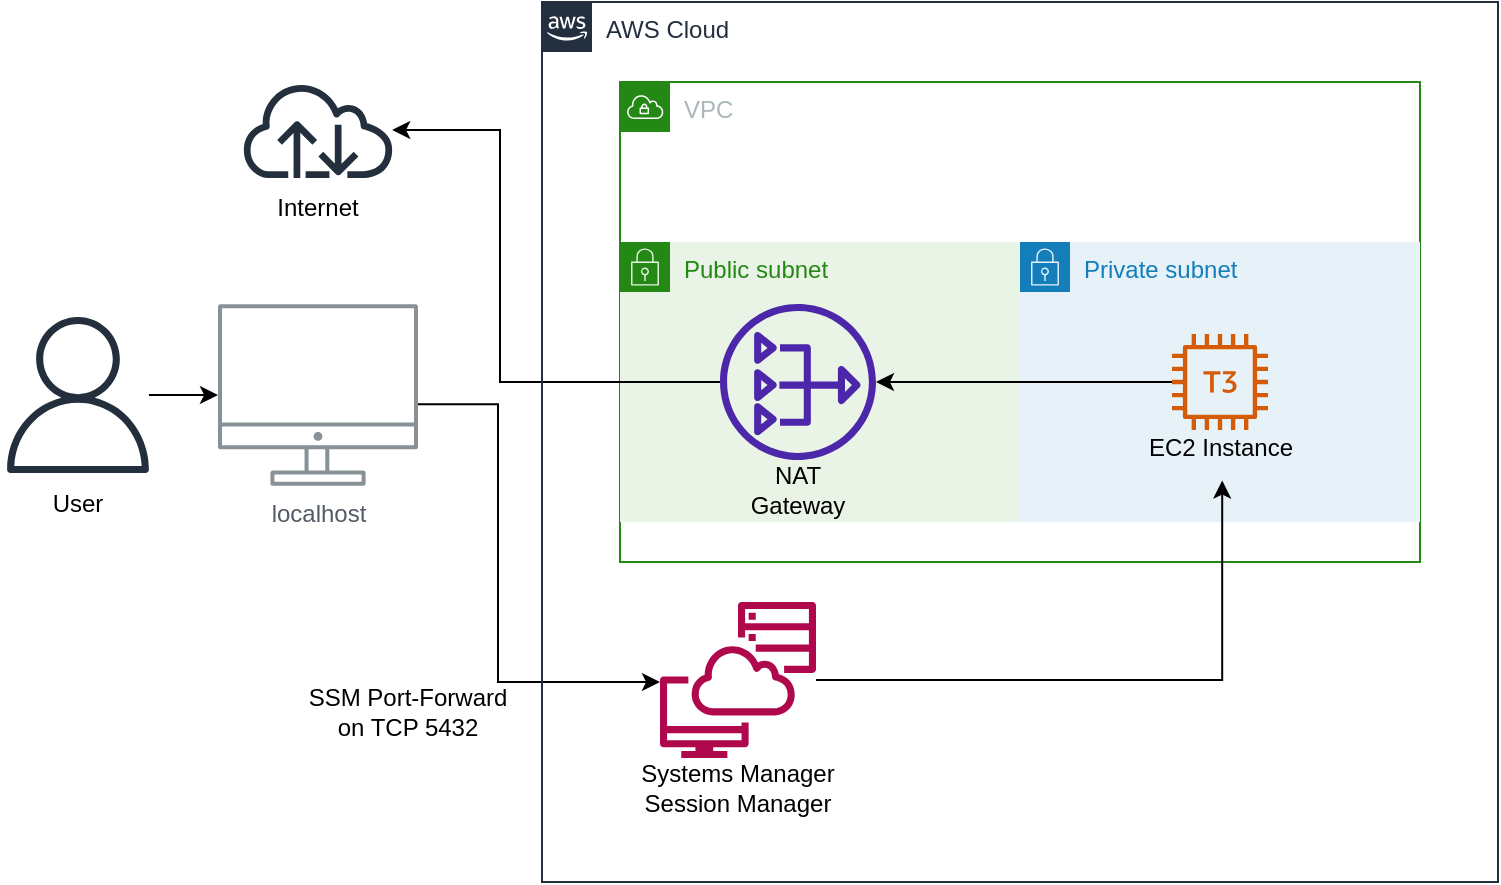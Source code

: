 <mxfile version="21.6.1" type="device" pages="3">
  <diagram name="1. Monolith" id="ujwyes27kH3TPvx7JVYl">
    <mxGraphModel dx="1083" dy="671" grid="1" gridSize="10" guides="1" tooltips="1" connect="1" arrows="1" fold="1" page="1" pageScale="1" pageWidth="850" pageHeight="1100" math="0" shadow="0">
      <root>
        <mxCell id="0" />
        <mxCell id="1" parent="0" />
        <mxCell id="nLFg0_syPzPLpPUf_lyZ-5" value="VPC" style="points=[[0,0],[0.25,0],[0.5,0],[0.75,0],[1,0],[1,0.25],[1,0.5],[1,0.75],[1,1],[0.75,1],[0.5,1],[0.25,1],[0,1],[0,0.75],[0,0.5],[0,0.25]];outlineConnect=0;gradientColor=none;html=1;whiteSpace=wrap;fontSize=12;fontStyle=0;container=1;pointerEvents=0;collapsible=0;recursiveResize=0;shape=mxgraph.aws4.group;grIcon=mxgraph.aws4.group_vpc;strokeColor=#248814;fillColor=none;verticalAlign=top;align=left;spacingLeft=30;fontColor=#AAB7B8;dashed=0;" vertex="1" parent="1">
          <mxGeometry x="321" y="40" width="400" height="240" as="geometry" />
        </mxCell>
        <mxCell id="nLFg0_syPzPLpPUf_lyZ-7" value="Public subnet" style="points=[[0,0],[0.25,0],[0.5,0],[0.75,0],[1,0],[1,0.25],[1,0.5],[1,0.75],[1,1],[0.75,1],[0.5,1],[0.25,1],[0,1],[0,0.75],[0,0.5],[0,0.25]];outlineConnect=0;gradientColor=none;html=1;whiteSpace=wrap;fontSize=12;fontStyle=0;container=1;pointerEvents=0;collapsible=0;recursiveResize=0;shape=mxgraph.aws4.group;grIcon=mxgraph.aws4.group_security_group;grStroke=0;strokeColor=#248814;fillColor=#E9F3E6;verticalAlign=top;align=left;spacingLeft=30;fontColor=#248814;dashed=0;" vertex="1" parent="nLFg0_syPzPLpPUf_lyZ-5">
          <mxGeometry y="80" width="200" height="140" as="geometry" />
        </mxCell>
        <mxCell id="nLFg0_syPzPLpPUf_lyZ-12" value="" style="sketch=0;outlineConnect=0;fontColor=#232F3E;gradientColor=none;fillColor=#4D27AA;strokeColor=none;dashed=0;verticalLabelPosition=bottom;verticalAlign=top;align=center;html=1;fontSize=12;fontStyle=0;aspect=fixed;pointerEvents=1;shape=mxgraph.aws4.nat_gateway;" vertex="1" parent="nLFg0_syPzPLpPUf_lyZ-7">
          <mxGeometry x="50" y="31" width="78" height="78" as="geometry" />
        </mxCell>
        <mxCell id="nLFg0_syPzPLpPUf_lyZ-17" value="NAT Gateway" style="text;html=1;strokeColor=none;fillColor=none;align=center;verticalAlign=middle;whiteSpace=wrap;rounded=0;" vertex="1" parent="nLFg0_syPzPLpPUf_lyZ-7">
          <mxGeometry x="59" y="109" width="60" height="30" as="geometry" />
        </mxCell>
        <mxCell id="nLFg0_syPzPLpPUf_lyZ-6" value="Private subnet" style="points=[[0,0],[0.25,0],[0.5,0],[0.75,0],[1,0],[1,0.25],[1,0.5],[1,0.75],[1,1],[0.75,1],[0.5,1],[0.25,1],[0,1],[0,0.75],[0,0.5],[0,0.25]];outlineConnect=0;gradientColor=none;html=1;whiteSpace=wrap;fontSize=12;fontStyle=0;container=1;pointerEvents=0;collapsible=0;recursiveResize=0;shape=mxgraph.aws4.group;grIcon=mxgraph.aws4.group_security_group;grStroke=0;strokeColor=#147EBA;fillColor=#E6F2F8;verticalAlign=top;align=left;spacingLeft=30;fontColor=#147EBA;dashed=0;" vertex="1" parent="1">
          <mxGeometry x="521" y="120" width="200" height="140" as="geometry" />
        </mxCell>
        <mxCell id="nLFg0_syPzPLpPUf_lyZ-2" value="" style="sketch=0;outlineConnect=0;fontColor=#232F3E;gradientColor=none;fillColor=#D45B07;strokeColor=none;dashed=0;verticalLabelPosition=bottom;verticalAlign=top;align=center;html=1;fontSize=12;fontStyle=0;aspect=fixed;pointerEvents=1;shape=mxgraph.aws4.t3_instance;" vertex="1" parent="nLFg0_syPzPLpPUf_lyZ-6">
          <mxGeometry x="76" y="46" width="48" height="48" as="geometry" />
        </mxCell>
        <mxCell id="nLFg0_syPzPLpPUf_lyZ-11" value="EC2 Instance" style="text;html=1;align=center;verticalAlign=middle;resizable=0;points=[];autosize=1;strokeColor=none;fillColor=none;" vertex="1" parent="nLFg0_syPzPLpPUf_lyZ-6">
          <mxGeometry x="50" y="88" width="100" height="30" as="geometry" />
        </mxCell>
        <mxCell id="nLFg0_syPzPLpPUf_lyZ-18" style="edgeStyle=orthogonalEdgeStyle;rounded=0;orthogonalLoop=1;jettySize=auto;html=1;" edge="1" parent="1" source="nLFg0_syPzPLpPUf_lyZ-2" target="nLFg0_syPzPLpPUf_lyZ-12">
          <mxGeometry relative="1" as="geometry" />
        </mxCell>
        <mxCell id="nLFg0_syPzPLpPUf_lyZ-24" style="edgeStyle=orthogonalEdgeStyle;rounded=0;orthogonalLoop=1;jettySize=auto;html=1;entryX=0.511;entryY=1.042;entryDx=0;entryDy=0;entryPerimeter=0;" edge="1" parent="1" source="nLFg0_syPzPLpPUf_lyZ-14" target="nLFg0_syPzPLpPUf_lyZ-11">
          <mxGeometry relative="1" as="geometry" />
        </mxCell>
        <mxCell id="nLFg0_syPzPLpPUf_lyZ-35" style="edgeStyle=orthogonalEdgeStyle;rounded=0;orthogonalLoop=1;jettySize=auto;html=1;" edge="1" parent="1" source="nLFg0_syPzPLpPUf_lyZ-27" target="nLFg0_syPzPLpPUf_lyZ-32">
          <mxGeometry relative="1" as="geometry" />
        </mxCell>
        <mxCell id="nLFg0_syPzPLpPUf_lyZ-27" value="" style="sketch=0;outlineConnect=0;fontColor=#232F3E;gradientColor=none;fillColor=#232F3D;strokeColor=none;dashed=0;verticalLabelPosition=bottom;verticalAlign=top;align=center;html=1;fontSize=12;fontStyle=0;aspect=fixed;pointerEvents=1;shape=mxgraph.aws4.user;" vertex="1" parent="1">
          <mxGeometry x="11" y="157.5" width="78" height="78" as="geometry" />
        </mxCell>
        <mxCell id="nLFg0_syPzPLpPUf_lyZ-28" value="" style="sketch=0;outlineConnect=0;fontColor=#232F3E;gradientColor=none;fillColor=#232F3D;strokeColor=none;dashed=0;verticalLabelPosition=bottom;verticalAlign=top;align=center;html=1;fontSize=12;fontStyle=0;aspect=fixed;pointerEvents=1;shape=mxgraph.aws4.internet;" vertex="1" parent="1">
          <mxGeometry x="131" y="40" width="78" height="48" as="geometry" />
        </mxCell>
        <mxCell id="nLFg0_syPzPLpPUf_lyZ-29" style="edgeStyle=orthogonalEdgeStyle;rounded=0;orthogonalLoop=1;jettySize=auto;html=1;" edge="1" parent="1" source="nLFg0_syPzPLpPUf_lyZ-12" target="nLFg0_syPzPLpPUf_lyZ-28">
          <mxGeometry relative="1" as="geometry">
            <Array as="points">
              <mxPoint x="261" y="190" />
              <mxPoint x="261" y="64" />
            </Array>
          </mxGeometry>
        </mxCell>
        <mxCell id="nLFg0_syPzPLpPUf_lyZ-30" value="Internet" style="text;html=1;strokeColor=none;fillColor=none;align=center;verticalAlign=middle;whiteSpace=wrap;rounded=0;" vertex="1" parent="1">
          <mxGeometry x="140" y="88" width="60" height="30" as="geometry" />
        </mxCell>
        <mxCell id="nLFg0_syPzPLpPUf_lyZ-36" style="edgeStyle=orthogonalEdgeStyle;rounded=0;orthogonalLoop=1;jettySize=auto;html=1;exitX=0.993;exitY=0.551;exitDx=0;exitDy=0;exitPerimeter=0;" edge="1" parent="1" source="nLFg0_syPzPLpPUf_lyZ-32" target="nLFg0_syPzPLpPUf_lyZ-14">
          <mxGeometry relative="1" as="geometry">
            <mxPoint x="260" y="241.937" as="sourcePoint" />
            <Array as="points">
              <mxPoint x="260" y="201" />
              <mxPoint x="260" y="340" />
            </Array>
          </mxGeometry>
        </mxCell>
        <mxCell id="nLFg0_syPzPLpPUf_lyZ-32" value="localhost" style="sketch=0;outlineConnect=0;gradientColor=none;fontColor=#545B64;strokeColor=none;fillColor=#879196;dashed=0;verticalLabelPosition=bottom;verticalAlign=top;align=center;html=1;fontSize=12;fontStyle=0;aspect=fixed;shape=mxgraph.aws4.illustration_desktop;pointerEvents=1" vertex="1" parent="1">
          <mxGeometry x="120" y="151" width="100" height="91" as="geometry" />
        </mxCell>
        <mxCell id="nLFg0_syPzPLpPUf_lyZ-34" value="AWS Cloud" style="points=[[0,0],[0.25,0],[0.5,0],[0.75,0],[1,0],[1,0.25],[1,0.5],[1,0.75],[1,1],[0.75,1],[0.5,1],[0.25,1],[0,1],[0,0.75],[0,0.5],[0,0.25]];outlineConnect=0;gradientColor=none;html=1;whiteSpace=wrap;fontSize=12;fontStyle=0;container=1;pointerEvents=0;collapsible=0;recursiveResize=0;shape=mxgraph.aws4.group;grIcon=mxgraph.aws4.group_aws_cloud_alt;strokeColor=#232F3E;fillColor=none;verticalAlign=top;align=left;spacingLeft=30;fontColor=#232F3E;dashed=0;" vertex="1" parent="1">
          <mxGeometry x="282" width="478" height="440" as="geometry" />
        </mxCell>
        <mxCell id="nLFg0_syPzPLpPUf_lyZ-23" value="" style="group" vertex="1" connectable="0" parent="nLFg0_syPzPLpPUf_lyZ-34">
          <mxGeometry x="38" y="300" width="120" height="108" as="geometry" />
        </mxCell>
        <mxCell id="nLFg0_syPzPLpPUf_lyZ-14" value="" style="sketch=0;outlineConnect=0;fontColor=#232F3E;gradientColor=none;fillColor=#B0084D;strokeColor=none;dashed=0;verticalLabelPosition=bottom;verticalAlign=top;align=center;html=1;fontSize=12;fontStyle=0;aspect=fixed;pointerEvents=1;shape=mxgraph.aws4.systems_manager_session_manager;" vertex="1" parent="nLFg0_syPzPLpPUf_lyZ-23">
          <mxGeometry x="21" width="78" height="78" as="geometry" />
        </mxCell>
        <mxCell id="nLFg0_syPzPLpPUf_lyZ-19" value="Systems Manager Session Manager" style="text;html=1;strokeColor=none;fillColor=none;align=center;verticalAlign=middle;whiteSpace=wrap;rounded=0;" vertex="1" parent="nLFg0_syPzPLpPUf_lyZ-23">
          <mxGeometry y="78" width="120" height="30" as="geometry" />
        </mxCell>
        <mxCell id="nLFg0_syPzPLpPUf_lyZ-37" value="SSM Port-Forward on TCP 5432" style="text;html=1;strokeColor=none;fillColor=none;align=center;verticalAlign=middle;whiteSpace=wrap;rounded=0;" vertex="1" parent="1">
          <mxGeometry x="160" y="340" width="110" height="30" as="geometry" />
        </mxCell>
        <mxCell id="nLFg0_syPzPLpPUf_lyZ-38" value="User" style="text;html=1;strokeColor=none;fillColor=none;align=center;verticalAlign=middle;whiteSpace=wrap;rounded=0;" vertex="1" parent="1">
          <mxGeometry x="20" y="235.5" width="60" height="30" as="geometry" />
        </mxCell>
      </root>
    </mxGraphModel>
  </diagram>
  <diagram name="2. Monolith with Microservice" id="vJlUGPePLG_iKdqfS1au">
    <mxGraphModel dx="1354" dy="839" grid="1" gridSize="10" guides="1" tooltips="1" connect="1" arrows="1" fold="1" page="1" pageScale="1" pageWidth="850" pageHeight="1100" math="0" shadow="0">
      <root>
        <mxCell id="VlIZHK-uOEIEAm_iSvw6-0" />
        <mxCell id="VlIZHK-uOEIEAm_iSvw6-1" parent="VlIZHK-uOEIEAm_iSvw6-0" />
        <mxCell id="VlIZHK-uOEIEAm_iSvw6-2" value="Private subnet" style="points=[[0,0],[0.25,0],[0.5,0],[0.75,0],[1,0],[1,0.25],[1,0.5],[1,0.75],[1,1],[0.75,1],[0.5,1],[0.25,1],[0,1],[0,0.75],[0,0.5],[0,0.25]];outlineConnect=0;gradientColor=none;html=1;whiteSpace=wrap;fontSize=12;fontStyle=0;container=1;pointerEvents=0;collapsible=0;recursiveResize=0;shape=mxgraph.aws4.group;grIcon=mxgraph.aws4.group_security_group;grStroke=0;strokeColor=#147EBA;fillColor=#E6F2F8;verticalAlign=top;align=left;spacingLeft=30;fontColor=#147EBA;dashed=0;" vertex="1" parent="VlIZHK-uOEIEAm_iSvw6-1">
          <mxGeometry x="521" y="120" width="219" height="140" as="geometry" />
        </mxCell>
        <mxCell id="VlIZHK-uOEIEAm_iSvw6-3" style="edgeStyle=orthogonalEdgeStyle;rounded=0;orthogonalLoop=1;jettySize=auto;html=1;" edge="1" parent="VlIZHK-uOEIEAm_iSvw6-1" source="VlIZHK-uOEIEAm_iSvw6-4" target="VlIZHK-uOEIEAm_iSvw6-10">
          <mxGeometry relative="1" as="geometry" />
        </mxCell>
        <mxCell id="VlIZHK-uOEIEAm_iSvw6-4" value="" style="sketch=0;outlineConnect=0;fontColor=#232F3E;gradientColor=none;fillColor=#232F3D;strokeColor=none;dashed=0;verticalLabelPosition=bottom;verticalAlign=top;align=center;html=1;fontSize=12;fontStyle=0;aspect=fixed;pointerEvents=1;shape=mxgraph.aws4.user;" vertex="1" parent="VlIZHK-uOEIEAm_iSvw6-1">
          <mxGeometry x="11" y="157.5" width="78" height="78" as="geometry" />
        </mxCell>
        <mxCell id="VlIZHK-uOEIEAm_iSvw6-5" value="" style="sketch=0;outlineConnect=0;fontColor=#232F3E;gradientColor=none;fillColor=#232F3D;strokeColor=none;dashed=0;verticalLabelPosition=bottom;verticalAlign=top;align=center;html=1;fontSize=12;fontStyle=0;aspect=fixed;pointerEvents=1;shape=mxgraph.aws4.internet;" vertex="1" parent="VlIZHK-uOEIEAm_iSvw6-1">
          <mxGeometry x="131" y="40" width="78" height="48" as="geometry" />
        </mxCell>
        <mxCell id="VlIZHK-uOEIEAm_iSvw6-6" style="edgeStyle=orthogonalEdgeStyle;rounded=0;orthogonalLoop=1;jettySize=auto;html=1;" edge="1" parent="VlIZHK-uOEIEAm_iSvw6-1" source="VlIZHK-uOEIEAm_iSvw6-35" target="VlIZHK-uOEIEAm_iSvw6-5">
          <mxGeometry relative="1" as="geometry">
            <Array as="points">
              <mxPoint x="261" y="190" />
              <mxPoint x="261" y="64" />
            </Array>
          </mxGeometry>
        </mxCell>
        <mxCell id="VlIZHK-uOEIEAm_iSvw6-7" value="Internet" style="text;html=1;strokeColor=none;fillColor=none;align=center;verticalAlign=middle;whiteSpace=wrap;rounded=0;" vertex="1" parent="VlIZHK-uOEIEAm_iSvw6-1">
          <mxGeometry x="140" y="88" width="60" height="30" as="geometry" />
        </mxCell>
        <mxCell id="VlIZHK-uOEIEAm_iSvw6-8" style="edgeStyle=orthogonalEdgeStyle;rounded=0;orthogonalLoop=1;jettySize=auto;html=1;exitX=0.993;exitY=0.551;exitDx=0;exitDy=0;exitPerimeter=0;" edge="1" parent="VlIZHK-uOEIEAm_iSvw6-1" source="VlIZHK-uOEIEAm_iSvw6-10" target="VlIZHK-uOEIEAm_iSvw6-13">
          <mxGeometry relative="1" as="geometry">
            <mxPoint x="260" y="241.937" as="sourcePoint" />
            <Array as="points">
              <mxPoint x="260" y="201" />
              <mxPoint x="260" y="340" />
            </Array>
          </mxGeometry>
        </mxCell>
        <mxCell id="VlIZHK-uOEIEAm_iSvw6-9" style="edgeStyle=orthogonalEdgeStyle;rounded=0;orthogonalLoop=1;jettySize=auto;html=1;" edge="1" parent="VlIZHK-uOEIEAm_iSvw6-1" source="VlIZHK-uOEIEAm_iSvw6-10" target="VlIZHK-uOEIEAm_iSvw6-22">
          <mxGeometry relative="1" as="geometry">
            <mxPoint x="341" y="509" as="targetPoint" />
            <Array as="points">
              <mxPoint x="140" y="509" />
            </Array>
          </mxGeometry>
        </mxCell>
        <mxCell id="VlIZHK-uOEIEAm_iSvw6-10" value="localhost" style="sketch=0;outlineConnect=0;gradientColor=none;fontColor=#545B64;strokeColor=none;fillColor=#879196;dashed=0;verticalLabelPosition=bottom;verticalAlign=top;align=center;html=1;fontSize=12;fontStyle=0;aspect=fixed;shape=mxgraph.aws4.illustration_desktop;pointerEvents=1" vertex="1" parent="VlIZHK-uOEIEAm_iSvw6-1">
          <mxGeometry x="120" y="151" width="100" height="91" as="geometry" />
        </mxCell>
        <mxCell id="VlIZHK-uOEIEAm_iSvw6-11" value="AWS Cloud" style="points=[[0,0],[0.25,0],[0.5,0],[0.75,0],[1,0],[1,0.25],[1,0.5],[1,0.75],[1,1],[0.75,1],[0.5,1],[0.25,1],[0,1],[0,0.75],[0,0.5],[0,0.25]];outlineConnect=0;gradientColor=none;html=1;whiteSpace=wrap;fontSize=12;fontStyle=0;container=1;pointerEvents=0;collapsible=0;recursiveResize=0;shape=mxgraph.aws4.group;grIcon=mxgraph.aws4.group_aws_cloud_alt;strokeColor=#232F3E;fillColor=none;verticalAlign=top;align=left;spacingLeft=30;fontColor=#232F3E;dashed=0;" vertex="1" parent="VlIZHK-uOEIEAm_iSvw6-1">
          <mxGeometry x="282" width="468" height="600" as="geometry" />
        </mxCell>
        <mxCell id="VlIZHK-uOEIEAm_iSvw6-12" value="" style="group" vertex="1" connectable="0" parent="VlIZHK-uOEIEAm_iSvw6-11">
          <mxGeometry x="38" y="300" width="120" height="108" as="geometry" />
        </mxCell>
        <mxCell id="VlIZHK-uOEIEAm_iSvw6-13" value="" style="sketch=0;outlineConnect=0;fontColor=#232F3E;gradientColor=none;fillColor=#B0084D;strokeColor=none;dashed=0;verticalLabelPosition=bottom;verticalAlign=top;align=center;html=1;fontSize=12;fontStyle=0;aspect=fixed;pointerEvents=1;shape=mxgraph.aws4.systems_manager_session_manager;" vertex="1" parent="VlIZHK-uOEIEAm_iSvw6-12">
          <mxGeometry x="21" width="78" height="78" as="geometry" />
        </mxCell>
        <mxCell id="VlIZHK-uOEIEAm_iSvw6-14" value="Systems Manager Session Manager" style="text;html=1;strokeColor=none;fillColor=none;align=center;verticalAlign=middle;whiteSpace=wrap;rounded=0;" vertex="1" parent="VlIZHK-uOEIEAm_iSvw6-12">
          <mxGeometry y="78" width="120" height="30" as="geometry" />
        </mxCell>
        <mxCell id="VlIZHK-uOEIEAm_iSvw6-19" style="edgeStyle=orthogonalEdgeStyle;rounded=0;orthogonalLoop=1;jettySize=auto;html=1;entryX=0.511;entryY=1.042;entryDx=0;entryDy=0;entryPerimeter=0;" edge="1" parent="VlIZHK-uOEIEAm_iSvw6-11" source="VlIZHK-uOEIEAm_iSvw6-13" target="VlIZHK-uOEIEAm_iSvw6-18">
          <mxGeometry relative="1" as="geometry" />
        </mxCell>
        <mxCell id="VlIZHK-uOEIEAm_iSvw6-21" style="edgeStyle=orthogonalEdgeStyle;rounded=0;orthogonalLoop=1;jettySize=auto;html=1;" edge="1" parent="VlIZHK-uOEIEAm_iSvw6-11" source="VlIZHK-uOEIEAm_iSvw6-22" target="VlIZHK-uOEIEAm_iSvw6-25">
          <mxGeometry relative="1" as="geometry" />
        </mxCell>
        <mxCell id="VlIZHK-uOEIEAm_iSvw6-22" value="" style="sketch=0;outlineConnect=0;fontColor=#232F3E;gradientColor=none;fillColor=#B0084D;strokeColor=none;dashed=0;verticalLabelPosition=bottom;verticalAlign=top;align=center;html=1;fontSize=12;fontStyle=0;aspect=fixed;pointerEvents=1;shape=mxgraph.aws4.endpoint;" vertex="1" parent="VlIZHK-uOEIEAm_iSvw6-11">
          <mxGeometry x="59" y="472" width="78" height="78" as="geometry" />
        </mxCell>
        <mxCell id="VlIZHK-uOEIEAm_iSvw6-23" value="API Gateway Endpoint" style="text;html=1;strokeColor=none;fillColor=none;align=center;verticalAlign=middle;whiteSpace=wrap;rounded=0;" vertex="1" parent="VlIZHK-uOEIEAm_iSvw6-11">
          <mxGeometry x="57" y="550" width="82" height="30" as="geometry" />
        </mxCell>
        <mxCell id="VlIZHK-uOEIEAm_iSvw6-24" style="edgeStyle=orthogonalEdgeStyle;rounded=0;orthogonalLoop=1;jettySize=auto;html=1;" edge="1" parent="VlIZHK-uOEIEAm_iSvw6-11" source="VlIZHK-uOEIEAm_iSvw6-25" target="VlIZHK-uOEIEAm_iSvw6-31">
          <mxGeometry relative="1" as="geometry">
            <mxPoint x="348" y="511" as="targetPoint" />
          </mxGeometry>
        </mxCell>
        <mxCell id="VlIZHK-uOEIEAm_iSvw6-25" value="" style="sketch=0;outlineConnect=0;fontColor=#232F3E;gradientColor=none;fillColor=#D45B07;strokeColor=none;dashed=0;verticalLabelPosition=bottom;verticalAlign=top;align=center;html=1;fontSize=12;fontStyle=0;aspect=fixed;pointerEvents=1;shape=mxgraph.aws4.lambda_function;" vertex="1" parent="VlIZHK-uOEIEAm_iSvw6-11">
          <mxGeometry x="218" y="487" width="48" height="48" as="geometry" />
        </mxCell>
        <mxCell id="VlIZHK-uOEIEAm_iSvw6-28" value="API Handler" style="text;html=1;strokeColor=none;fillColor=none;align=center;verticalAlign=middle;whiteSpace=wrap;rounded=0;" vertex="1" parent="VlIZHK-uOEIEAm_iSvw6-11">
          <mxGeometry x="212" y="535" width="68" height="30" as="geometry" />
        </mxCell>
        <mxCell id="VlIZHK-uOEIEAm_iSvw6-29" value="DynamoDB Table" style="text;html=1;strokeColor=none;fillColor=none;align=center;verticalAlign=middle;whiteSpace=wrap;rounded=0;" vertex="1" parent="VlIZHK-uOEIEAm_iSvw6-11">
          <mxGeometry x="356" y="550" width="60" height="30" as="geometry" />
        </mxCell>
        <mxCell id="VlIZHK-uOEIEAm_iSvw6-31" value="" style="sketch=0;outlineConnect=0;fontColor=#232F3E;gradientColor=none;fillColor=#2E27AD;strokeColor=none;dashed=0;verticalLabelPosition=bottom;verticalAlign=top;align=center;html=1;fontSize=12;fontStyle=0;aspect=fixed;pointerEvents=1;shape=mxgraph.aws4.table;" vertex="1" parent="VlIZHK-uOEIEAm_iSvw6-11">
          <mxGeometry x="348" y="472" width="78" height="78" as="geometry" />
        </mxCell>
        <mxCell id="VlIZHK-uOEIEAm_iSvw6-33" value="VPC" style="points=[[0,0],[0.25,0],[0.5,0],[0.75,0],[1,0],[1,0.25],[1,0.5],[1,0.75],[1,1],[0.75,1],[0.5,1],[0.25,1],[0,1],[0,0.75],[0,0.5],[0,0.25]];outlineConnect=0;gradientColor=none;html=1;whiteSpace=wrap;fontSize=12;fontStyle=0;container=1;pointerEvents=0;collapsible=0;recursiveResize=0;shape=mxgraph.aws4.group;grIcon=mxgraph.aws4.group_vpc;strokeColor=#248814;fillColor=none;verticalAlign=top;align=left;spacingLeft=30;fontColor=#AAB7B8;dashed=0;" vertex="1" parent="VlIZHK-uOEIEAm_iSvw6-11">
          <mxGeometry x="38" y="40" width="422" height="240" as="geometry" />
        </mxCell>
        <mxCell id="VlIZHK-uOEIEAm_iSvw6-34" value="Public subnet" style="points=[[0,0],[0.25,0],[0.5,0],[0.75,0],[1,0],[1,0.25],[1,0.5],[1,0.75],[1,1],[0.75,1],[0.5,1],[0.25,1],[0,1],[0,0.75],[0,0.5],[0,0.25]];outlineConnect=0;gradientColor=none;html=1;whiteSpace=wrap;fontSize=12;fontStyle=0;container=1;pointerEvents=0;collapsible=0;recursiveResize=0;shape=mxgraph.aws4.group;grIcon=mxgraph.aws4.group_security_group;grStroke=0;strokeColor=#248814;fillColor=#E9F3E6;verticalAlign=top;align=left;spacingLeft=30;fontColor=#248814;dashed=0;" vertex="1" parent="VlIZHK-uOEIEAm_iSvw6-33">
          <mxGeometry y="80" width="200" height="140" as="geometry" />
        </mxCell>
        <mxCell id="VlIZHK-uOEIEAm_iSvw6-35" value="" style="sketch=0;outlineConnect=0;fontColor=#232F3E;gradientColor=none;fillColor=#4D27AA;strokeColor=none;dashed=0;verticalLabelPosition=bottom;verticalAlign=top;align=center;html=1;fontSize=12;fontStyle=0;aspect=fixed;pointerEvents=1;shape=mxgraph.aws4.nat_gateway;" vertex="1" parent="VlIZHK-uOEIEAm_iSvw6-34">
          <mxGeometry x="50" y="31" width="78" height="78" as="geometry" />
        </mxCell>
        <mxCell id="VlIZHK-uOEIEAm_iSvw6-36" value="NAT Gateway" style="text;html=1;strokeColor=none;fillColor=none;align=center;verticalAlign=middle;whiteSpace=wrap;rounded=0;" vertex="1" parent="VlIZHK-uOEIEAm_iSvw6-34">
          <mxGeometry x="59" y="109" width="60" height="30" as="geometry" />
        </mxCell>
        <mxCell id="VlIZHK-uOEIEAm_iSvw6-17" value="" style="sketch=0;outlineConnect=0;fontColor=#232F3E;gradientColor=none;fillColor=#D45B07;strokeColor=none;dashed=0;verticalLabelPosition=bottom;verticalAlign=top;align=center;html=1;fontSize=12;fontStyle=0;aspect=fixed;pointerEvents=1;shape=mxgraph.aws4.t3_instance;" vertex="1" parent="VlIZHK-uOEIEAm_iSvw6-33">
          <mxGeometry x="286.5" y="126" width="48" height="48" as="geometry" />
        </mxCell>
        <mxCell id="VlIZHK-uOEIEAm_iSvw6-37" style="edgeStyle=orthogonalEdgeStyle;rounded=0;orthogonalLoop=1;jettySize=auto;html=1;" edge="1" parent="VlIZHK-uOEIEAm_iSvw6-33" source="VlIZHK-uOEIEAm_iSvw6-17" target="VlIZHK-uOEIEAm_iSvw6-35">
          <mxGeometry relative="1" as="geometry" />
        </mxCell>
        <mxCell id="VlIZHK-uOEIEAm_iSvw6-18" value="EC2 Instance" style="text;html=1;align=center;verticalAlign=middle;resizable=0;points=[];autosize=1;strokeColor=none;fillColor=none;" vertex="1" parent="VlIZHK-uOEIEAm_iSvw6-33">
          <mxGeometry x="260.5" y="168" width="100" height="30" as="geometry" />
        </mxCell>
        <mxCell id="VlIZHK-uOEIEAm_iSvw6-38" value="SSM Port-Forward on TCP 5432" style="text;html=1;strokeColor=none;fillColor=none;align=center;verticalAlign=middle;whiteSpace=wrap;rounded=0;" vertex="1" parent="VlIZHK-uOEIEAm_iSvw6-1">
          <mxGeometry x="172" y="340" width="110" height="30" as="geometry" />
        </mxCell>
        <mxCell id="VlIZHK-uOEIEAm_iSvw6-39" value="User" style="text;html=1;strokeColor=none;fillColor=none;align=center;verticalAlign=middle;whiteSpace=wrap;rounded=0;" vertex="1" parent="VlIZHK-uOEIEAm_iSvw6-1">
          <mxGeometry x="20" y="235.5" width="60" height="30" as="geometry" />
        </mxCell>
        <mxCell id="VlIZHK-uOEIEAm_iSvw6-40" value="HTTPS" style="text;html=1;strokeColor=none;fillColor=none;align=center;verticalAlign=middle;whiteSpace=wrap;rounded=0;" vertex="1" parent="VlIZHK-uOEIEAm_iSvw6-1">
          <mxGeometry x="100" y="510" width="60" height="30" as="geometry" />
        </mxCell>
      </root>
    </mxGraphModel>
  </diagram>
  <diagram name="3. Monolith with Microservice and Writeback" id="hxXy-owooRIla15T5L94">
    <mxGraphModel dx="1177" dy="730" grid="1" gridSize="10" guides="1" tooltips="1" connect="1" arrows="1" fold="1" page="1" pageScale="1" pageWidth="850" pageHeight="1100" math="0" shadow="0">
      <root>
        <mxCell id="ZxE5RzpL9-MQxJblg1M2-0" />
        <mxCell id="ZxE5RzpL9-MQxJblg1M2-1" parent="ZxE5RzpL9-MQxJblg1M2-0" />
        <mxCell id="ZxE5RzpL9-MQxJblg1M2-6" value="Private subnet" style="points=[[0,0],[0.25,0],[0.5,0],[0.75,0],[1,0],[1,0.25],[1,0.5],[1,0.75],[1,1],[0.75,1],[0.5,1],[0.25,1],[0,1],[0,0.75],[0,0.5],[0,0.25]];outlineConnect=0;gradientColor=none;html=1;whiteSpace=wrap;fontSize=12;fontStyle=0;container=1;pointerEvents=0;collapsible=0;recursiveResize=0;shape=mxgraph.aws4.group;grIcon=mxgraph.aws4.group_security_group;grStroke=0;strokeColor=#147EBA;fillColor=#E6F2F8;verticalAlign=top;align=left;spacingLeft=30;fontColor=#147EBA;dashed=0;" vertex="1" parent="ZxE5RzpL9-MQxJblg1M2-1">
          <mxGeometry x="521" y="120" width="219" height="140" as="geometry" />
        </mxCell>
        <mxCell id="ZxE5RzpL9-MQxJblg1M2-11" style="edgeStyle=orthogonalEdgeStyle;rounded=0;orthogonalLoop=1;jettySize=auto;html=1;" edge="1" parent="ZxE5RzpL9-MQxJblg1M2-1" source="ZxE5RzpL9-MQxJblg1M2-12" target="ZxE5RzpL9-MQxJblg1M2-17">
          <mxGeometry relative="1" as="geometry" />
        </mxCell>
        <mxCell id="ZxE5RzpL9-MQxJblg1M2-12" value="" style="sketch=0;outlineConnect=0;fontColor=#232F3E;gradientColor=none;fillColor=#232F3D;strokeColor=none;dashed=0;verticalLabelPosition=bottom;verticalAlign=top;align=center;html=1;fontSize=12;fontStyle=0;aspect=fixed;pointerEvents=1;shape=mxgraph.aws4.user;" vertex="1" parent="ZxE5RzpL9-MQxJblg1M2-1">
          <mxGeometry x="11" y="157.5" width="78" height="78" as="geometry" />
        </mxCell>
        <mxCell id="ZxE5RzpL9-MQxJblg1M2-13" value="" style="sketch=0;outlineConnect=0;fontColor=#232F3E;gradientColor=none;fillColor=#232F3D;strokeColor=none;dashed=0;verticalLabelPosition=bottom;verticalAlign=top;align=center;html=1;fontSize=12;fontStyle=0;aspect=fixed;pointerEvents=1;shape=mxgraph.aws4.internet;" vertex="1" parent="ZxE5RzpL9-MQxJblg1M2-1">
          <mxGeometry x="131" y="40" width="78" height="48" as="geometry" />
        </mxCell>
        <mxCell id="ZxE5RzpL9-MQxJblg1M2-14" style="edgeStyle=orthogonalEdgeStyle;rounded=0;orthogonalLoop=1;jettySize=auto;html=1;" edge="1" parent="ZxE5RzpL9-MQxJblg1M2-1" source="ZxE5RzpL9-MQxJblg1M2-4" target="ZxE5RzpL9-MQxJblg1M2-13">
          <mxGeometry relative="1" as="geometry">
            <Array as="points">
              <mxPoint x="261" y="190" />
              <mxPoint x="261" y="64" />
            </Array>
          </mxGeometry>
        </mxCell>
        <mxCell id="ZxE5RzpL9-MQxJblg1M2-15" value="Internet" style="text;html=1;strokeColor=none;fillColor=none;align=center;verticalAlign=middle;whiteSpace=wrap;rounded=0;" vertex="1" parent="ZxE5RzpL9-MQxJblg1M2-1">
          <mxGeometry x="140" y="88" width="60" height="30" as="geometry" />
        </mxCell>
        <mxCell id="ZxE5RzpL9-MQxJblg1M2-16" style="edgeStyle=orthogonalEdgeStyle;rounded=0;orthogonalLoop=1;jettySize=auto;html=1;exitX=0.993;exitY=0.551;exitDx=0;exitDy=0;exitPerimeter=0;" edge="1" parent="ZxE5RzpL9-MQxJblg1M2-1" source="ZxE5RzpL9-MQxJblg1M2-17" target="ZxE5RzpL9-MQxJblg1M2-20">
          <mxGeometry relative="1" as="geometry">
            <mxPoint x="260" y="241.937" as="sourcePoint" />
            <Array as="points">
              <mxPoint x="260" y="201" />
              <mxPoint x="260" y="340" />
            </Array>
          </mxGeometry>
        </mxCell>
        <mxCell id="Z11R2Cea5rRTcSjVwiyf-5" style="edgeStyle=orthogonalEdgeStyle;rounded=0;orthogonalLoop=1;jettySize=auto;html=1;" edge="1" parent="ZxE5RzpL9-MQxJblg1M2-1" source="ZxE5RzpL9-MQxJblg1M2-17" target="Z11R2Cea5rRTcSjVwiyf-6">
          <mxGeometry relative="1" as="geometry">
            <mxPoint x="341" y="509" as="targetPoint" />
            <Array as="points">
              <mxPoint x="140" y="509" />
            </Array>
          </mxGeometry>
        </mxCell>
        <mxCell id="ZxE5RzpL9-MQxJblg1M2-17" value="localhost" style="sketch=0;outlineConnect=0;gradientColor=none;fontColor=#545B64;strokeColor=none;fillColor=#879196;dashed=0;verticalLabelPosition=bottom;verticalAlign=top;align=center;html=1;fontSize=12;fontStyle=0;aspect=fixed;shape=mxgraph.aws4.illustration_desktop;pointerEvents=1" vertex="1" parent="ZxE5RzpL9-MQxJblg1M2-1">
          <mxGeometry x="120" y="151" width="100" height="91" as="geometry" />
        </mxCell>
        <mxCell id="ZxE5RzpL9-MQxJblg1M2-18" value="AWS Cloud" style="points=[[0,0],[0.25,0],[0.5,0],[0.75,0],[1,0],[1,0.25],[1,0.5],[1,0.75],[1,1],[0.75,1],[0.5,1],[0.25,1],[0,1],[0,0.75],[0,0.5],[0,0.25]];outlineConnect=0;gradientColor=none;html=1;whiteSpace=wrap;fontSize=12;fontStyle=0;container=1;pointerEvents=0;collapsible=0;recursiveResize=0;shape=mxgraph.aws4.group;grIcon=mxgraph.aws4.group_aws_cloud_alt;strokeColor=#232F3E;fillColor=none;verticalAlign=top;align=left;spacingLeft=30;fontColor=#232F3E;dashed=0;" vertex="1" parent="ZxE5RzpL9-MQxJblg1M2-1">
          <mxGeometry x="282" width="568" height="600" as="geometry" />
        </mxCell>
        <mxCell id="ZxE5RzpL9-MQxJblg1M2-19" value="" style="group" vertex="1" connectable="0" parent="ZxE5RzpL9-MQxJblg1M2-18">
          <mxGeometry x="38" y="300" width="120" height="108" as="geometry" />
        </mxCell>
        <mxCell id="ZxE5RzpL9-MQxJblg1M2-20" value="" style="sketch=0;outlineConnect=0;fontColor=#232F3E;gradientColor=none;fillColor=#B0084D;strokeColor=none;dashed=0;verticalLabelPosition=bottom;verticalAlign=top;align=center;html=1;fontSize=12;fontStyle=0;aspect=fixed;pointerEvents=1;shape=mxgraph.aws4.systems_manager_session_manager;" vertex="1" parent="ZxE5RzpL9-MQxJblg1M2-19">
          <mxGeometry x="21" width="78" height="78" as="geometry" />
        </mxCell>
        <mxCell id="ZxE5RzpL9-MQxJblg1M2-21" value="Systems Manager Session Manager" style="text;html=1;strokeColor=none;fillColor=none;align=center;verticalAlign=middle;whiteSpace=wrap;rounded=0;" vertex="1" parent="ZxE5RzpL9-MQxJblg1M2-19">
          <mxGeometry y="78" width="120" height="30" as="geometry" />
        </mxCell>
        <mxCell id="Z11R2Cea5rRTcSjVwiyf-3" style="edgeStyle=orthogonalEdgeStyle;rounded=0;orthogonalLoop=1;jettySize=auto;html=1;" edge="1" parent="ZxE5RzpL9-MQxJblg1M2-18" source="Z11R2Cea5rRTcSjVwiyf-1" target="ZxE5RzpL9-MQxJblg1M2-7">
          <mxGeometry relative="1" as="geometry" />
        </mxCell>
        <mxCell id="Z11R2Cea5rRTcSjVwiyf-1" value="" style="sketch=0;outlineConnect=0;fontColor=#232F3E;gradientColor=none;fillColor=#D45B07;strokeColor=none;dashed=0;verticalLabelPosition=bottom;verticalAlign=top;align=center;html=1;fontSize=12;fontStyle=0;aspect=fixed;pointerEvents=1;shape=mxgraph.aws4.lambda_function;" vertex="1" parent="ZxE5RzpL9-MQxJblg1M2-18">
          <mxGeometry x="368" y="166" width="48" height="48" as="geometry" />
        </mxCell>
        <mxCell id="ZxE5RzpL9-MQxJblg1M2-7" value="" style="sketch=0;outlineConnect=0;fontColor=#232F3E;gradientColor=none;fillColor=#D45B07;strokeColor=none;dashed=0;verticalLabelPosition=bottom;verticalAlign=top;align=center;html=1;fontSize=12;fontStyle=0;aspect=fixed;pointerEvents=1;shape=mxgraph.aws4.t3_instance;" vertex="1" parent="ZxE5RzpL9-MQxJblg1M2-18">
          <mxGeometry x="274" y="166" width="48" height="48" as="geometry" />
        </mxCell>
        <mxCell id="ZxE5RzpL9-MQxJblg1M2-8" value="EC2 Instance" style="text;html=1;align=center;verticalAlign=middle;resizable=0;points=[];autosize=1;strokeColor=none;fillColor=none;" vertex="1" parent="ZxE5RzpL9-MQxJblg1M2-18">
          <mxGeometry x="248" y="208" width="100" height="30" as="geometry" />
        </mxCell>
        <mxCell id="ZxE5RzpL9-MQxJblg1M2-10" style="edgeStyle=orthogonalEdgeStyle;rounded=0;orthogonalLoop=1;jettySize=auto;html=1;entryX=0.511;entryY=1.042;entryDx=0;entryDy=0;entryPerimeter=0;" edge="1" parent="ZxE5RzpL9-MQxJblg1M2-18" source="ZxE5RzpL9-MQxJblg1M2-20" target="ZxE5RzpL9-MQxJblg1M2-8">
          <mxGeometry relative="1" as="geometry" />
        </mxCell>
        <mxCell id="Z11R2Cea5rRTcSjVwiyf-2" value="Writeback&lt;br&gt;Lambda Function" style="text;html=1;align=center;verticalAlign=middle;resizable=0;points=[];autosize=1;strokeColor=none;fillColor=none;" vertex="1" parent="ZxE5RzpL9-MQxJblg1M2-18">
          <mxGeometry x="332" y="208" width="120" height="40" as="geometry" />
        </mxCell>
        <mxCell id="Z11R2Cea5rRTcSjVwiyf-11" style="edgeStyle=orthogonalEdgeStyle;rounded=0;orthogonalLoop=1;jettySize=auto;html=1;" edge="1" parent="ZxE5RzpL9-MQxJblg1M2-18" source="Z11R2Cea5rRTcSjVwiyf-6" target="Z11R2Cea5rRTcSjVwiyf-8">
          <mxGeometry relative="1" as="geometry" />
        </mxCell>
        <mxCell id="Z11R2Cea5rRTcSjVwiyf-6" value="" style="sketch=0;outlineConnect=0;fontColor=#232F3E;gradientColor=none;fillColor=#B0084D;strokeColor=none;dashed=0;verticalLabelPosition=bottom;verticalAlign=top;align=center;html=1;fontSize=12;fontStyle=0;aspect=fixed;pointerEvents=1;shape=mxgraph.aws4.endpoint;" vertex="1" parent="ZxE5RzpL9-MQxJblg1M2-18">
          <mxGeometry x="59" y="472" width="78" height="78" as="geometry" />
        </mxCell>
        <mxCell id="Z11R2Cea5rRTcSjVwiyf-7" value="API Gateway Endpoint" style="text;html=1;strokeColor=none;fillColor=none;align=center;verticalAlign=middle;whiteSpace=wrap;rounded=0;" vertex="1" parent="ZxE5RzpL9-MQxJblg1M2-18">
          <mxGeometry x="57" y="550" width="82" height="30" as="geometry" />
        </mxCell>
        <mxCell id="Z11R2Cea5rRTcSjVwiyf-12" style="edgeStyle=orthogonalEdgeStyle;rounded=0;orthogonalLoop=1;jettySize=auto;html=1;" edge="1" parent="ZxE5RzpL9-MQxJblg1M2-18" source="Z11R2Cea5rRTcSjVwiyf-8" target="je5MwsII6hxiWjDexMwK-0">
          <mxGeometry relative="1" as="geometry">
            <mxPoint x="348" y="511" as="targetPoint" />
          </mxGeometry>
        </mxCell>
        <mxCell id="Z11R2Cea5rRTcSjVwiyf-8" value="" style="sketch=0;outlineConnect=0;fontColor=#232F3E;gradientColor=none;fillColor=#D45B07;strokeColor=none;dashed=0;verticalLabelPosition=bottom;verticalAlign=top;align=center;html=1;fontSize=12;fontStyle=0;aspect=fixed;pointerEvents=1;shape=mxgraph.aws4.lambda_function;" vertex="1" parent="ZxE5RzpL9-MQxJblg1M2-18">
          <mxGeometry x="218" y="487" width="48" height="48" as="geometry" />
        </mxCell>
        <mxCell id="je5MwsII6hxiWjDexMwK-8" style="edgeStyle=orthogonalEdgeStyle;rounded=0;orthogonalLoop=1;jettySize=auto;html=1;" edge="1" parent="ZxE5RzpL9-MQxJblg1M2-18" source="Z11R2Cea5rRTcSjVwiyf-9" target="Z11R2Cea5rRTcSjVwiyf-1">
          <mxGeometry relative="1" as="geometry">
            <Array as="points">
              <mxPoint x="517" y="190" />
            </Array>
          </mxGeometry>
        </mxCell>
        <mxCell id="Z11R2Cea5rRTcSjVwiyf-9" value="" style="sketch=0;outlineConnect=0;fontColor=#232F3E;gradientColor=none;fillColor=#2E27AD;strokeColor=none;dashed=0;verticalLabelPosition=bottom;verticalAlign=top;align=center;html=1;fontSize=12;fontStyle=0;aspect=fixed;pointerEvents=1;shape=mxgraph.aws4.dynamodb_stream;" vertex="1" parent="ZxE5RzpL9-MQxJblg1M2-18">
          <mxGeometry x="478" y="330" width="78" height="78" as="geometry" />
        </mxCell>
        <mxCell id="Z11R2Cea5rRTcSjVwiyf-14" value="API Handler" style="text;html=1;strokeColor=none;fillColor=none;align=center;verticalAlign=middle;whiteSpace=wrap;rounded=0;" vertex="1" parent="ZxE5RzpL9-MQxJblg1M2-18">
          <mxGeometry x="212" y="535" width="68" height="30" as="geometry" />
        </mxCell>
        <mxCell id="Z11R2Cea5rRTcSjVwiyf-15" value="DynamoDB Table" style="text;html=1;strokeColor=none;fillColor=none;align=center;verticalAlign=middle;whiteSpace=wrap;rounded=0;" vertex="1" parent="ZxE5RzpL9-MQxJblg1M2-18">
          <mxGeometry x="356" y="550" width="60" height="30" as="geometry" />
        </mxCell>
        <mxCell id="je5MwsII6hxiWjDexMwK-6" style="edgeStyle=orthogonalEdgeStyle;rounded=0;orthogonalLoop=1;jettySize=auto;html=1;" edge="1" parent="ZxE5RzpL9-MQxJblg1M2-18" source="je5MwsII6hxiWjDexMwK-0" target="Z11R2Cea5rRTcSjVwiyf-9">
          <mxGeometry relative="1" as="geometry">
            <Array as="points">
              <mxPoint x="458" y="511" />
              <mxPoint x="458" y="369" />
            </Array>
          </mxGeometry>
        </mxCell>
        <mxCell id="je5MwsII6hxiWjDexMwK-0" value="" style="sketch=0;outlineConnect=0;fontColor=#232F3E;gradientColor=none;fillColor=#2E27AD;strokeColor=none;dashed=0;verticalLabelPosition=bottom;verticalAlign=top;align=center;html=1;fontSize=12;fontStyle=0;aspect=fixed;pointerEvents=1;shape=mxgraph.aws4.table;" vertex="1" parent="ZxE5RzpL9-MQxJblg1M2-18">
          <mxGeometry x="348" y="472" width="78" height="78" as="geometry" />
        </mxCell>
        <mxCell id="je5MwsII6hxiWjDexMwK-3" value="DynamoDB Stream" style="text;html=1;strokeColor=none;fillColor=none;align=center;verticalAlign=middle;whiteSpace=wrap;rounded=0;" vertex="1" parent="ZxE5RzpL9-MQxJblg1M2-18">
          <mxGeometry x="487" y="410" width="60" height="30" as="geometry" />
        </mxCell>
        <mxCell id="ZxE5RzpL9-MQxJblg1M2-2" value="VPC" style="points=[[0,0],[0.25,0],[0.5,0],[0.75,0],[1,0],[1,0.25],[1,0.5],[1,0.75],[1,1],[0.75,1],[0.5,1],[0.25,1],[0,1],[0,0.75],[0,0.5],[0,0.25]];outlineConnect=0;gradientColor=none;html=1;whiteSpace=wrap;fontSize=12;fontStyle=0;container=1;pointerEvents=0;collapsible=0;recursiveResize=0;shape=mxgraph.aws4.group;grIcon=mxgraph.aws4.group_vpc;strokeColor=#248814;fillColor=none;verticalAlign=top;align=left;spacingLeft=30;fontColor=#AAB7B8;dashed=0;" vertex="1" parent="ZxE5RzpL9-MQxJblg1M2-18">
          <mxGeometry x="38" y="40" width="422" height="240" as="geometry" />
        </mxCell>
        <mxCell id="ZxE5RzpL9-MQxJblg1M2-3" value="Public subnet" style="points=[[0,0],[0.25,0],[0.5,0],[0.75,0],[1,0],[1,0.25],[1,0.5],[1,0.75],[1,1],[0.75,1],[0.5,1],[0.25,1],[0,1],[0,0.75],[0,0.5],[0,0.25]];outlineConnect=0;gradientColor=none;html=1;whiteSpace=wrap;fontSize=12;fontStyle=0;container=1;pointerEvents=0;collapsible=0;recursiveResize=0;shape=mxgraph.aws4.group;grIcon=mxgraph.aws4.group_security_group;grStroke=0;strokeColor=#248814;fillColor=#E9F3E6;verticalAlign=top;align=left;spacingLeft=30;fontColor=#248814;dashed=0;" vertex="1" parent="ZxE5RzpL9-MQxJblg1M2-2">
          <mxGeometry y="80" width="200" height="140" as="geometry" />
        </mxCell>
        <mxCell id="ZxE5RzpL9-MQxJblg1M2-4" value="" style="sketch=0;outlineConnect=0;fontColor=#232F3E;gradientColor=none;fillColor=#4D27AA;strokeColor=none;dashed=0;verticalLabelPosition=bottom;verticalAlign=top;align=center;html=1;fontSize=12;fontStyle=0;aspect=fixed;pointerEvents=1;shape=mxgraph.aws4.nat_gateway;" vertex="1" parent="ZxE5RzpL9-MQxJblg1M2-3">
          <mxGeometry x="50" y="31" width="78" height="78" as="geometry" />
        </mxCell>
        <mxCell id="ZxE5RzpL9-MQxJblg1M2-5" value="NAT Gateway" style="text;html=1;strokeColor=none;fillColor=none;align=center;verticalAlign=middle;whiteSpace=wrap;rounded=0;" vertex="1" parent="ZxE5RzpL9-MQxJblg1M2-3">
          <mxGeometry x="59" y="109" width="60" height="30" as="geometry" />
        </mxCell>
        <mxCell id="ZxE5RzpL9-MQxJblg1M2-9" style="edgeStyle=orthogonalEdgeStyle;rounded=0;orthogonalLoop=1;jettySize=auto;html=1;" edge="1" parent="ZxE5RzpL9-MQxJblg1M2-18" source="ZxE5RzpL9-MQxJblg1M2-7" target="ZxE5RzpL9-MQxJblg1M2-4">
          <mxGeometry relative="1" as="geometry" />
        </mxCell>
        <mxCell id="BEJ0REO4fEvNdKhiydna-0" value="TCP 5432" style="text;html=1;strokeColor=none;fillColor=none;align=center;verticalAlign=middle;whiteSpace=wrap;rounded=0;" vertex="1" parent="ZxE5RzpL9-MQxJblg1M2-18">
          <mxGeometry x="322" y="175" width="49.5" height="30" as="geometry" />
        </mxCell>
        <mxCell id="ZxE5RzpL9-MQxJblg1M2-22" value="SSM Port-Forward on TCP 5432" style="text;html=1;strokeColor=none;fillColor=none;align=center;verticalAlign=middle;whiteSpace=wrap;rounded=0;" vertex="1" parent="ZxE5RzpL9-MQxJblg1M2-1">
          <mxGeometry x="172" y="340" width="110" height="30" as="geometry" />
        </mxCell>
        <mxCell id="ZxE5RzpL9-MQxJblg1M2-23" value="User" style="text;html=1;strokeColor=none;fillColor=none;align=center;verticalAlign=middle;whiteSpace=wrap;rounded=0;" vertex="1" parent="ZxE5RzpL9-MQxJblg1M2-1">
          <mxGeometry x="20" y="235.5" width="60" height="30" as="geometry" />
        </mxCell>
        <mxCell id="je5MwsII6hxiWjDexMwK-9" value="HTTPS" style="text;html=1;strokeColor=none;fillColor=none;align=center;verticalAlign=middle;whiteSpace=wrap;rounded=0;" vertex="1" parent="ZxE5RzpL9-MQxJblg1M2-1">
          <mxGeometry x="100" y="510" width="60" height="30" as="geometry" />
        </mxCell>
      </root>
    </mxGraphModel>
  </diagram>
</mxfile>
